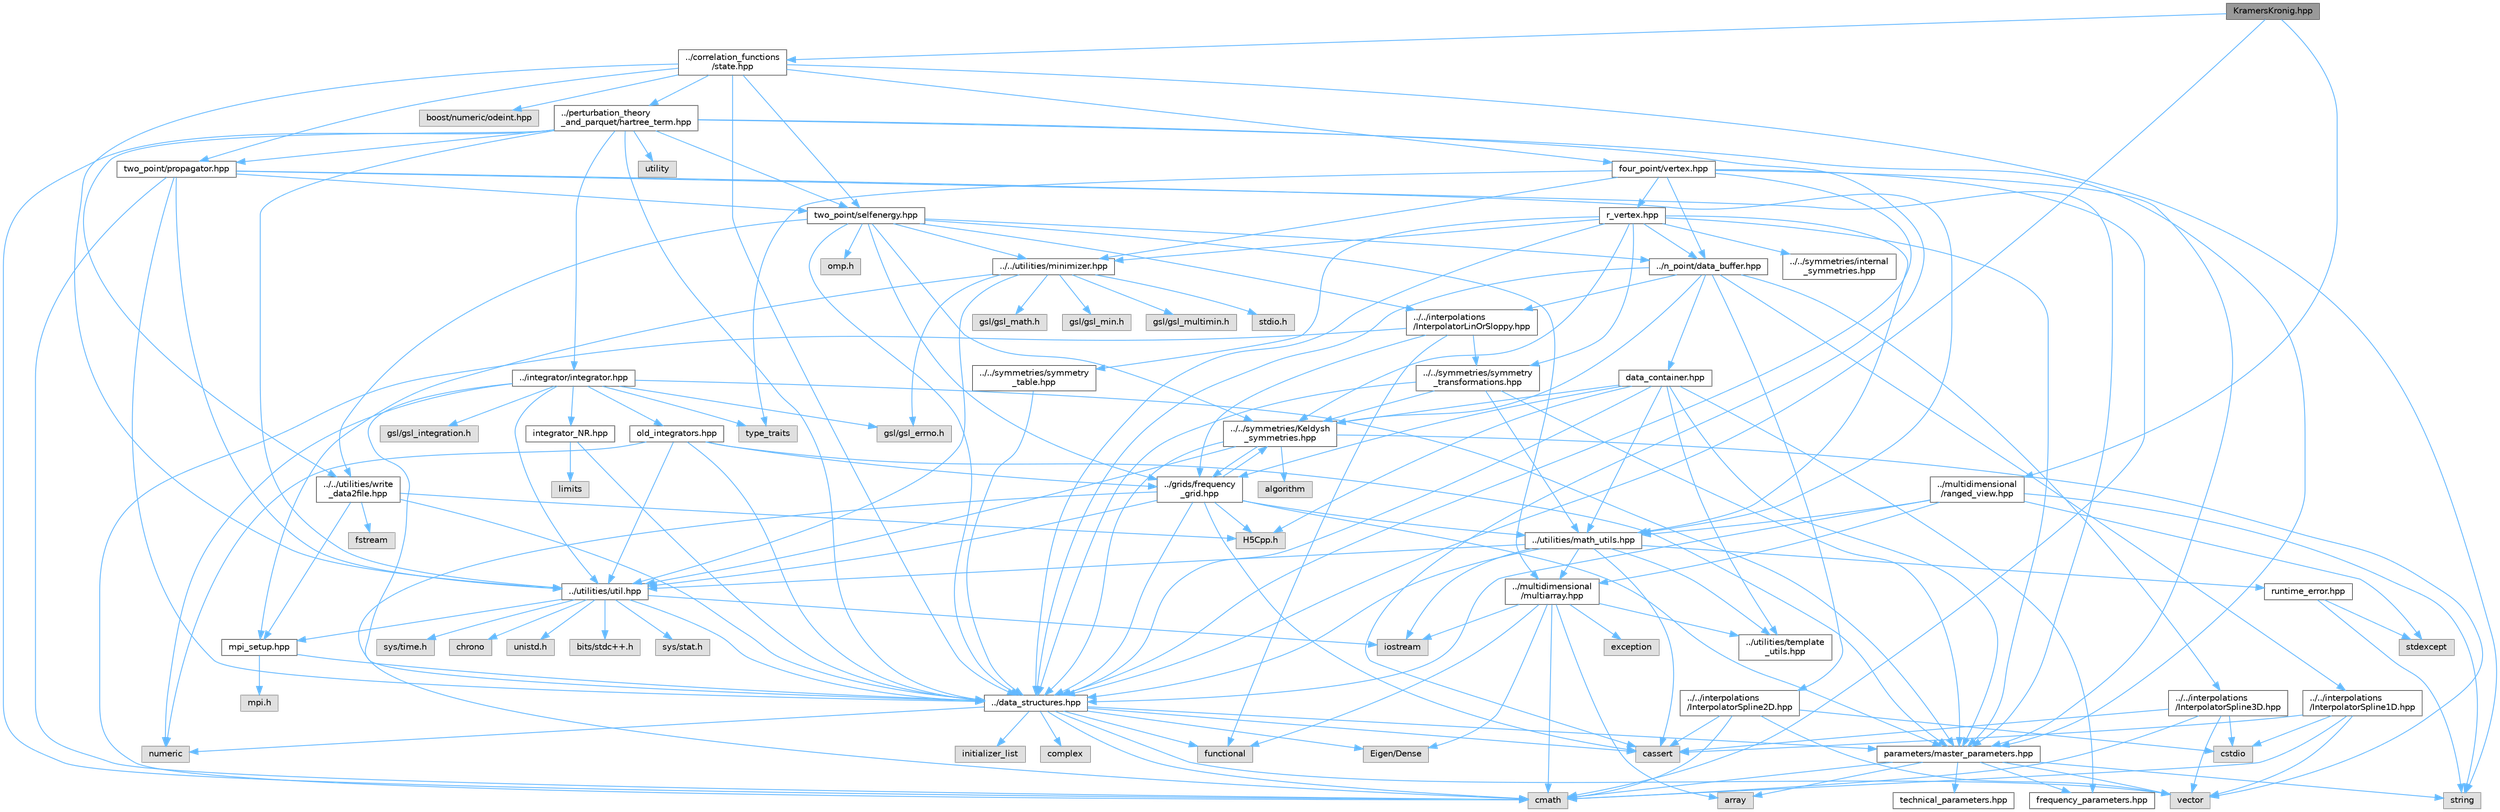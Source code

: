 digraph "KramersKronig.hpp"
{
 // INTERACTIVE_SVG=YES
 // LATEX_PDF_SIZE
  bgcolor="transparent";
  edge [fontname=Helvetica,fontsize=10,labelfontname=Helvetica,labelfontsize=10];
  node [fontname=Helvetica,fontsize=10,shape=box,height=0.2,width=0.4];
  Node1 [id="Node000001",label="KramersKronig.hpp",height=0.2,width=0.4,color="gray40", fillcolor="grey60", style="filled", fontcolor="black",tooltip=" "];
  Node1 -> Node2 [id="edge1_Node000001_Node000002",color="steelblue1",style="solid",tooltip=" "];
  Node2 [id="Node000002",label="../data_structures.hpp",height=0.2,width=0.4,color="grey40", fillcolor="white", style="filled",URL="$d7/d59/data__structures_8hpp.html",tooltip=" "];
  Node2 -> Node3 [id="edge2_Node000002_Node000003",color="steelblue1",style="solid",tooltip=" "];
  Node3 [id="Node000003",label="complex",height=0.2,width=0.4,color="grey60", fillcolor="#E0E0E0", style="filled",tooltip=" "];
  Node2 -> Node4 [id="edge3_Node000002_Node000004",color="steelblue1",style="solid",tooltip=" "];
  Node4 [id="Node000004",label="cmath",height=0.2,width=0.4,color="grey60", fillcolor="#E0E0E0", style="filled",tooltip=" "];
  Node2 -> Node5 [id="edge4_Node000002_Node000005",color="steelblue1",style="solid",tooltip=" "];
  Node5 [id="Node000005",label="vector",height=0.2,width=0.4,color="grey60", fillcolor="#E0E0E0", style="filled",tooltip=" "];
  Node2 -> Node6 [id="edge5_Node000002_Node000006",color="steelblue1",style="solid",tooltip=" "];
  Node6 [id="Node000006",label="initializer_list",height=0.2,width=0.4,color="grey60", fillcolor="#E0E0E0", style="filled",tooltip=" "];
  Node2 -> Node7 [id="edge6_Node000002_Node000007",color="steelblue1",style="solid",tooltip=" "];
  Node7 [id="Node000007",label="functional",height=0.2,width=0.4,color="grey60", fillcolor="#E0E0E0", style="filled",tooltip=" "];
  Node2 -> Node8 [id="edge7_Node000002_Node000008",color="steelblue1",style="solid",tooltip=" "];
  Node8 [id="Node000008",label="cassert",height=0.2,width=0.4,color="grey60", fillcolor="#E0E0E0", style="filled",tooltip=" "];
  Node2 -> Node9 [id="edge8_Node000002_Node000009",color="steelblue1",style="solid",tooltip=" "];
  Node9 [id="Node000009",label="numeric",height=0.2,width=0.4,color="grey60", fillcolor="#E0E0E0", style="filled",tooltip=" "];
  Node2 -> Node10 [id="edge9_Node000002_Node000010",color="steelblue1",style="solid",tooltip=" "];
  Node10 [id="Node000010",label="parameters/master_parameters.hpp",height=0.2,width=0.4,color="grey40", fillcolor="white", style="filled",URL="$d1/df8/master__parameters_8hpp.html",tooltip=" "];
  Node10 -> Node4 [id="edge10_Node000010_Node000004",color="steelblue1",style="solid",tooltip=" "];
  Node10 -> Node5 [id="edge11_Node000010_Node000005",color="steelblue1",style="solid",tooltip=" "];
  Node10 -> Node11 [id="edge12_Node000010_Node000011",color="steelblue1",style="solid",tooltip=" "];
  Node11 [id="Node000011",label="string",height=0.2,width=0.4,color="grey60", fillcolor="#E0E0E0", style="filled",tooltip=" "];
  Node10 -> Node12 [id="edge13_Node000010_Node000012",color="steelblue1",style="solid",tooltip=" "];
  Node12 [id="Node000012",label="array",height=0.2,width=0.4,color="grey60", fillcolor="#E0E0E0", style="filled",tooltip=" "];
  Node10 -> Node13 [id="edge14_Node000010_Node000013",color="steelblue1",style="solid",tooltip=" "];
  Node13 [id="Node000013",label="frequency_parameters.hpp",height=0.2,width=0.4,color="grey40", fillcolor="white", style="filled",URL="$d3/d3c/frequency__parameters_8hpp.html",tooltip=" "];
  Node10 -> Node14 [id="edge15_Node000010_Node000014",color="steelblue1",style="solid",tooltip=" "];
  Node14 [id="Node000014",label="technical_parameters.hpp",height=0.2,width=0.4,color="grey40", fillcolor="white", style="filled",URL="$d9/d3a/technical__parameters_8hpp.html",tooltip=" "];
  Node2 -> Node15 [id="edge16_Node000002_Node000015",color="steelblue1",style="solid",tooltip=" "];
  Node15 [id="Node000015",label="Eigen/Dense",height=0.2,width=0.4,color="grey60", fillcolor="#E0E0E0", style="filled",tooltip=" "];
  Node1 -> Node16 [id="edge17_Node000001_Node000016",color="steelblue1",style="solid",tooltip=" "];
  Node16 [id="Node000016",label="../correlation_functions\l/state.hpp",height=0.2,width=0.4,color="grey40", fillcolor="white", style="filled",URL="$da/d3b/state_8hpp.html",tooltip=" "];
  Node16 -> Node2 [id="edge18_Node000016_Node000002",color="steelblue1",style="solid",tooltip=" "];
  Node16 -> Node17 [id="edge19_Node000016_Node000017",color="steelblue1",style="solid",tooltip=" "];
  Node17 [id="Node000017",label="four_point/vertex.hpp",height=0.2,width=0.4,color="grey40", fillcolor="white", style="filled",URL="$d1/d2d/vertex_8hpp.html",tooltip=" "];
  Node17 -> Node4 [id="edge20_Node000017_Node000004",color="steelblue1",style="solid",tooltip=" "];
  Node17 -> Node18 [id="edge21_Node000017_Node000018",color="steelblue1",style="solid",tooltip=" "];
  Node18 [id="Node000018",label="type_traits",height=0.2,width=0.4,color="grey60", fillcolor="#E0E0E0", style="filled",tooltip=" "];
  Node17 -> Node2 [id="edge22_Node000017_Node000002",color="steelblue1",style="solid",tooltip=" "];
  Node17 -> Node10 [id="edge23_Node000017_Node000010",color="steelblue1",style="solid",tooltip=" "];
  Node17 -> Node19 [id="edge24_Node000017_Node000019",color="steelblue1",style="solid",tooltip=" "];
  Node19 [id="Node000019",label="r_vertex.hpp",height=0.2,width=0.4,color="grey40", fillcolor="white", style="filled",URL="$d3/d22/r__vertex_8hpp.html",tooltip=" "];
  Node19 -> Node2 [id="edge25_Node000019_Node000002",color="steelblue1",style="solid",tooltip=" "];
  Node19 -> Node10 [id="edge26_Node000019_Node000010",color="steelblue1",style="solid",tooltip=" "];
  Node19 -> Node20 [id="edge27_Node000019_Node000020",color="steelblue1",style="solid",tooltip=" "];
  Node20 [id="Node000020",label="../../symmetries/Keldysh\l_symmetries.hpp",height=0.2,width=0.4,color="grey40", fillcolor="white", style="filled",URL="$d2/d1a/Keldysh__symmetries_8hpp.html",tooltip=" "];
  Node20 -> Node5 [id="edge28_Node000020_Node000005",color="steelblue1",style="solid",tooltip=" "];
  Node20 -> Node21 [id="edge29_Node000020_Node000021",color="steelblue1",style="solid",tooltip=" "];
  Node21 [id="Node000021",label="algorithm",height=0.2,width=0.4,color="grey60", fillcolor="#E0E0E0", style="filled",tooltip=" "];
  Node20 -> Node2 [id="edge30_Node000020_Node000002",color="steelblue1",style="solid",tooltip=" "];
  Node20 -> Node22 [id="edge31_Node000020_Node000022",color="steelblue1",style="solid",tooltip=" "];
  Node22 [id="Node000022",label="../utilities/util.hpp",height=0.2,width=0.4,color="grey40", fillcolor="white", style="filled",URL="$d0/d3f/util_8hpp.html",tooltip=" "];
  Node22 -> Node23 [id="edge32_Node000022_Node000023",color="steelblue1",style="solid",tooltip=" "];
  Node23 [id="Node000023",label="sys/time.h",height=0.2,width=0.4,color="grey60", fillcolor="#E0E0E0", style="filled",tooltip=" "];
  Node22 -> Node24 [id="edge33_Node000022_Node000024",color="steelblue1",style="solid",tooltip=" "];
  Node24 [id="Node000024",label="chrono",height=0.2,width=0.4,color="grey60", fillcolor="#E0E0E0", style="filled",tooltip=" "];
  Node22 -> Node25 [id="edge34_Node000022_Node000025",color="steelblue1",style="solid",tooltip=" "];
  Node25 [id="Node000025",label="unistd.h",height=0.2,width=0.4,color="grey60", fillcolor="#E0E0E0", style="filled",tooltip=" "];
  Node22 -> Node26 [id="edge35_Node000022_Node000026",color="steelblue1",style="solid",tooltip=" "];
  Node26 [id="Node000026",label="iostream",height=0.2,width=0.4,color="grey60", fillcolor="#E0E0E0", style="filled",tooltip=" "];
  Node22 -> Node27 [id="edge36_Node000022_Node000027",color="steelblue1",style="solid",tooltip=" "];
  Node27 [id="Node000027",label="bits/stdc++.h",height=0.2,width=0.4,color="grey60", fillcolor="#E0E0E0", style="filled",tooltip=" "];
  Node22 -> Node28 [id="edge37_Node000022_Node000028",color="steelblue1",style="solid",tooltip=" "];
  Node28 [id="Node000028",label="sys/stat.h",height=0.2,width=0.4,color="grey60", fillcolor="#E0E0E0", style="filled",tooltip=" "];
  Node22 -> Node2 [id="edge38_Node000022_Node000002",color="steelblue1",style="solid",tooltip=" "];
  Node22 -> Node29 [id="edge39_Node000022_Node000029",color="steelblue1",style="solid",tooltip=" "];
  Node29 [id="Node000029",label="mpi_setup.hpp",height=0.2,width=0.4,color="grey40", fillcolor="white", style="filled",URL="$db/de0/mpi__setup_8hpp.html",tooltip=" "];
  Node29 -> Node2 [id="edge40_Node000029_Node000002",color="steelblue1",style="solid",tooltip=" "];
  Node29 -> Node30 [id="edge41_Node000029_Node000030",color="steelblue1",style="solid",tooltip=" "];
  Node30 [id="Node000030",label="mpi.h",height=0.2,width=0.4,color="grey60", fillcolor="#E0E0E0", style="filled",tooltip=" "];
  Node20 -> Node31 [id="edge42_Node000020_Node000031",color="steelblue1",style="solid",tooltip=" "];
  Node31 [id="Node000031",label="../grids/frequency\l_grid.hpp",height=0.2,width=0.4,color="grey40", fillcolor="white", style="filled",URL="$d5/d39/frequency__grid_8hpp.html",tooltip=" "];
  Node31 -> Node4 [id="edge43_Node000031_Node000004",color="steelblue1",style="solid",tooltip=" "];
  Node31 -> Node2 [id="edge44_Node000031_Node000002",color="steelblue1",style="solid",tooltip=" "];
  Node31 -> Node22 [id="edge45_Node000031_Node000022",color="steelblue1",style="solid",tooltip=" "];
  Node31 -> Node10 [id="edge46_Node000031_Node000010",color="steelblue1",style="solid",tooltip=" "];
  Node31 -> Node32 [id="edge47_Node000031_Node000032",color="steelblue1",style="solid",tooltip=" "];
  Node32 [id="Node000032",label="../utilities/math_utils.hpp",height=0.2,width=0.4,color="grey40", fillcolor="white", style="filled",URL="$de/dbb/math__utils_8hpp.html",tooltip=" "];
  Node32 -> Node2 [id="edge48_Node000032_Node000002",color="steelblue1",style="solid",tooltip=" "];
  Node32 -> Node33 [id="edge49_Node000032_Node000033",color="steelblue1",style="solid",tooltip=" "];
  Node33 [id="Node000033",label="../multidimensional\l/multiarray.hpp",height=0.2,width=0.4,color="grey40", fillcolor="white", style="filled",URL="$df/da4/multiarray_8hpp.html",tooltip=" "];
  Node33 -> Node12 [id="edge50_Node000033_Node000012",color="steelblue1",style="solid",tooltip=" "];
  Node33 -> Node4 [id="edge51_Node000033_Node000004",color="steelblue1",style="solid",tooltip=" "];
  Node33 -> Node34 [id="edge52_Node000033_Node000034",color="steelblue1",style="solid",tooltip=" "];
  Node34 [id="Node000034",label="exception",height=0.2,width=0.4,color="grey60", fillcolor="#E0E0E0", style="filled",tooltip=" "];
  Node33 -> Node7 [id="edge53_Node000033_Node000007",color="steelblue1",style="solid",tooltip=" "];
  Node33 -> Node26 [id="edge54_Node000033_Node000026",color="steelblue1",style="solid",tooltip=" "];
  Node33 -> Node15 [id="edge55_Node000033_Node000015",color="steelblue1",style="solid",tooltip=" "];
  Node33 -> Node35 [id="edge56_Node000033_Node000035",color="steelblue1",style="solid",tooltip=" "];
  Node35 [id="Node000035",label="../utilities/template\l_utils.hpp",height=0.2,width=0.4,color="grey40", fillcolor="white", style="filled",URL="$dd/de3/template__utils_8hpp.html",tooltip=" "];
  Node32 -> Node35 [id="edge57_Node000032_Node000035",color="steelblue1",style="solid",tooltip=" "];
  Node32 -> Node36 [id="edge58_Node000032_Node000036",color="steelblue1",style="solid",tooltip=" "];
  Node36 [id="Node000036",label="runtime_error.hpp",height=0.2,width=0.4,color="grey40", fillcolor="white", style="filled",URL="$d1/d64/runtime__error_8hpp.html",tooltip=" "];
  Node36 -> Node37 [id="edge59_Node000036_Node000037",color="steelblue1",style="solid",tooltip=" "];
  Node37 [id="Node000037",label="stdexcept",height=0.2,width=0.4,color="grey60", fillcolor="#E0E0E0", style="filled",tooltip=" "];
  Node36 -> Node11 [id="edge60_Node000036_Node000011",color="steelblue1",style="solid",tooltip=" "];
  Node32 -> Node22 [id="edge61_Node000032_Node000022",color="steelblue1",style="solid",tooltip=" "];
  Node32 -> Node26 [id="edge62_Node000032_Node000026",color="steelblue1",style="solid",tooltip=" "];
  Node32 -> Node8 [id="edge63_Node000032_Node000008",color="steelblue1",style="solid",tooltip=" "];
  Node31 -> Node20 [id="edge64_Node000031_Node000020",color="steelblue1",style="solid",tooltip=" "];
  Node31 -> Node8 [id="edge65_Node000031_Node000008",color="steelblue1",style="solid",tooltip=" "];
  Node31 -> Node38 [id="edge66_Node000031_Node000038",color="steelblue1",style="solid",tooltip=" "];
  Node38 [id="Node000038",label="H5Cpp.h",height=0.2,width=0.4,color="grey60", fillcolor="#E0E0E0", style="filled",tooltip=" "];
  Node19 -> Node39 [id="edge67_Node000019_Node000039",color="steelblue1",style="solid",tooltip=" "];
  Node39 [id="Node000039",label="../../symmetries/internal\l_symmetries.hpp",height=0.2,width=0.4,color="grey40", fillcolor="white", style="filled",URL="$d1/dfd/internal__symmetries_8hpp.html",tooltip=" "];
  Node19 -> Node40 [id="edge68_Node000019_Node000040",color="steelblue1",style="solid",tooltip=" "];
  Node40 [id="Node000040",label="../../symmetries/symmetry\l_transformations.hpp",height=0.2,width=0.4,color="grey40", fillcolor="white", style="filled",URL="$db/d7d/symmetry__transformations_8hpp.html",tooltip=" "];
  Node40 -> Node10 [id="edge69_Node000040_Node000010",color="steelblue1",style="solid",tooltip=" "];
  Node40 -> Node32 [id="edge70_Node000040_Node000032",color="steelblue1",style="solid",tooltip=" "];
  Node40 -> Node20 [id="edge71_Node000040_Node000020",color="steelblue1",style="solid",tooltip=" "];
  Node40 -> Node2 [id="edge72_Node000040_Node000002",color="steelblue1",style="solid",tooltip=" "];
  Node19 -> Node41 [id="edge73_Node000019_Node000041",color="steelblue1",style="solid",tooltip=" "];
  Node41 [id="Node000041",label="../../symmetries/symmetry\l_table.hpp",height=0.2,width=0.4,color="grey40", fillcolor="white", style="filled",URL="$d3/d77/symmetry__table_8hpp.html",tooltip=" "];
  Node41 -> Node2 [id="edge74_Node000041_Node000002",color="steelblue1",style="solid",tooltip=" "];
  Node19 -> Node32 [id="edge75_Node000019_Node000032",color="steelblue1",style="solid",tooltip=" "];
  Node19 -> Node42 [id="edge76_Node000019_Node000042",color="steelblue1",style="solid",tooltip=" "];
  Node42 [id="Node000042",label="../../utilities/minimizer.hpp",height=0.2,width=0.4,color="grey40", fillcolor="white", style="filled",URL="$d4/d21/minimizer_8hpp.html",tooltip=" "];
  Node42 -> Node43 [id="edge77_Node000042_Node000043",color="steelblue1",style="solid",tooltip=" "];
  Node43 [id="Node000043",label="stdio.h",height=0.2,width=0.4,color="grey60", fillcolor="#E0E0E0", style="filled",tooltip=" "];
  Node42 -> Node44 [id="edge78_Node000042_Node000044",color="steelblue1",style="solid",tooltip=" "];
  Node44 [id="Node000044",label="gsl/gsl_errno.h",height=0.2,width=0.4,color="grey60", fillcolor="#E0E0E0", style="filled",tooltip=" "];
  Node42 -> Node45 [id="edge79_Node000042_Node000045",color="steelblue1",style="solid",tooltip=" "];
  Node45 [id="Node000045",label="gsl/gsl_math.h",height=0.2,width=0.4,color="grey60", fillcolor="#E0E0E0", style="filled",tooltip=" "];
  Node42 -> Node46 [id="edge80_Node000042_Node000046",color="steelblue1",style="solid",tooltip=" "];
  Node46 [id="Node000046",label="gsl/gsl_min.h",height=0.2,width=0.4,color="grey60", fillcolor="#E0E0E0", style="filled",tooltip=" "];
  Node42 -> Node47 [id="edge81_Node000042_Node000047",color="steelblue1",style="solid",tooltip=" "];
  Node47 [id="Node000047",label="gsl/gsl_multimin.h",height=0.2,width=0.4,color="grey60", fillcolor="#E0E0E0", style="filled",tooltip=" "];
  Node42 -> Node29 [id="edge82_Node000042_Node000029",color="steelblue1",style="solid",tooltip=" "];
  Node42 -> Node22 [id="edge83_Node000042_Node000022",color="steelblue1",style="solid",tooltip=" "];
  Node19 -> Node48 [id="edge84_Node000019_Node000048",color="steelblue1",style="solid",tooltip=" "];
  Node48 [id="Node000048",label="../n_point/data_buffer.hpp",height=0.2,width=0.4,color="grey40", fillcolor="white", style="filled",URL="$dc/d80/data__buffer_8hpp.html",tooltip=" "];
  Node48 -> Node2 [id="edge85_Node000048_Node000002",color="steelblue1",style="solid",tooltip=" "];
  Node48 -> Node20 [id="edge86_Node000048_Node000020",color="steelblue1",style="solid",tooltip=" "];
  Node48 -> Node49 [id="edge87_Node000048_Node000049",color="steelblue1",style="solid",tooltip=" "];
  Node49 [id="Node000049",label="data_container.hpp",height=0.2,width=0.4,color="grey40", fillcolor="white", style="filled",URL="$da/dbc/data__container_8hpp.html",tooltip=" "];
  Node49 -> Node35 [id="edge88_Node000049_Node000035",color="steelblue1",style="solid",tooltip=" "];
  Node49 -> Node32 [id="edge89_Node000049_Node000032",color="steelblue1",style="solid",tooltip=" "];
  Node49 -> Node20 [id="edge90_Node000049_Node000020",color="steelblue1",style="solid",tooltip=" "];
  Node49 -> Node2 [id="edge91_Node000049_Node000002",color="steelblue1",style="solid",tooltip=" "];
  Node49 -> Node10 [id="edge92_Node000049_Node000010",color="steelblue1",style="solid",tooltip=" "];
  Node49 -> Node13 [id="edge93_Node000049_Node000013",color="steelblue1",style="solid",tooltip=" "];
  Node49 -> Node31 [id="edge94_Node000049_Node000031",color="steelblue1",style="solid",tooltip=" "];
  Node49 -> Node38 [id="edge95_Node000049_Node000038",color="steelblue1",style="solid",tooltip=" "];
  Node48 -> Node50 [id="edge96_Node000048_Node000050",color="steelblue1",style="solid",tooltip=" "];
  Node50 [id="Node000050",label="../../interpolations\l/InterpolatorLinOrSloppy.hpp",height=0.2,width=0.4,color="grey40", fillcolor="white", style="filled",URL="$d3/d17/InterpolatorLinOrSloppy_8hpp.html",tooltip=" "];
  Node50 -> Node4 [id="edge97_Node000050_Node000004",color="steelblue1",style="solid",tooltip=" "];
  Node50 -> Node7 [id="edge98_Node000050_Node000007",color="steelblue1",style="solid",tooltip=" "];
  Node50 -> Node31 [id="edge99_Node000050_Node000031",color="steelblue1",style="solid",tooltip=" "];
  Node50 -> Node40 [id="edge100_Node000050_Node000040",color="steelblue1",style="solid",tooltip=" "];
  Node48 -> Node51 [id="edge101_Node000048_Node000051",color="steelblue1",style="solid",tooltip=" "];
  Node51 [id="Node000051",label="../../interpolations\l/InterpolatorSpline1D.hpp",height=0.2,width=0.4,color="grey40", fillcolor="white", style="filled",URL="$d1/d52/InterpolatorSpline1D_8hpp.html",tooltip=" "];
  Node51 -> Node52 [id="edge102_Node000051_Node000052",color="steelblue1",style="solid",tooltip=" "];
  Node52 [id="Node000052",label="cstdio",height=0.2,width=0.4,color="grey60", fillcolor="#E0E0E0", style="filled",tooltip=" "];
  Node51 -> Node8 [id="edge103_Node000051_Node000008",color="steelblue1",style="solid",tooltip=" "];
  Node51 -> Node4 [id="edge104_Node000051_Node000004",color="steelblue1",style="solid",tooltip=" "];
  Node51 -> Node5 [id="edge105_Node000051_Node000005",color="steelblue1",style="solid",tooltip=" "];
  Node48 -> Node53 [id="edge106_Node000048_Node000053",color="steelblue1",style="solid",tooltip=" "];
  Node53 [id="Node000053",label="../../interpolations\l/InterpolatorSpline2D.hpp",height=0.2,width=0.4,color="grey40", fillcolor="white", style="filled",URL="$d6/d91/InterpolatorSpline2D_8hpp.html",tooltip=" "];
  Node53 -> Node52 [id="edge107_Node000053_Node000052",color="steelblue1",style="solid",tooltip=" "];
  Node53 -> Node8 [id="edge108_Node000053_Node000008",color="steelblue1",style="solid",tooltip=" "];
  Node53 -> Node4 [id="edge109_Node000053_Node000004",color="steelblue1",style="solid",tooltip=" "];
  Node53 -> Node5 [id="edge110_Node000053_Node000005",color="steelblue1",style="solid",tooltip=" "];
  Node48 -> Node54 [id="edge111_Node000048_Node000054",color="steelblue1",style="solid",tooltip=" "];
  Node54 [id="Node000054",label="../../interpolations\l/InterpolatorSpline3D.hpp",height=0.2,width=0.4,color="grey40", fillcolor="white", style="filled",URL="$dd/dcc/InterpolatorSpline3D_8hpp.html",tooltip=" "];
  Node54 -> Node52 [id="edge112_Node000054_Node000052",color="steelblue1",style="solid",tooltip=" "];
  Node54 -> Node8 [id="edge113_Node000054_Node000008",color="steelblue1",style="solid",tooltip=" "];
  Node54 -> Node4 [id="edge114_Node000054_Node000004",color="steelblue1",style="solid",tooltip=" "];
  Node54 -> Node5 [id="edge115_Node000054_Node000005",color="steelblue1",style="solid",tooltip=" "];
  Node17 -> Node42 [id="edge116_Node000017_Node000042",color="steelblue1",style="solid",tooltip=" "];
  Node17 -> Node48 [id="edge117_Node000017_Node000048",color="steelblue1",style="solid",tooltip=" "];
  Node16 -> Node55 [id="edge118_Node000016_Node000055",color="steelblue1",style="solid",tooltip=" "];
  Node55 [id="Node000055",label="two_point/selfenergy.hpp",height=0.2,width=0.4,color="grey40", fillcolor="white", style="filled",URL="$d6/d2d/selfenergy_8hpp.html",tooltip=" "];
  Node55 -> Node2 [id="edge119_Node000055_Node000002",color="steelblue1",style="solid",tooltip=" "];
  Node55 -> Node33 [id="edge120_Node000055_Node000033",color="steelblue1",style="solid",tooltip=" "];
  Node55 -> Node48 [id="edge121_Node000055_Node000048",color="steelblue1",style="solid",tooltip=" "];
  Node55 -> Node31 [id="edge122_Node000055_Node000031",color="steelblue1",style="solid",tooltip=" "];
  Node55 -> Node42 [id="edge123_Node000055_Node000042",color="steelblue1",style="solid",tooltip=" "];
  Node55 -> Node56 [id="edge124_Node000055_Node000056",color="steelblue1",style="solid",tooltip=" "];
  Node56 [id="Node000056",label="omp.h",height=0.2,width=0.4,color="grey60", fillcolor="#E0E0E0", style="filled",tooltip=" "];
  Node55 -> Node20 [id="edge125_Node000055_Node000020",color="steelblue1",style="solid",tooltip=" "];
  Node55 -> Node57 [id="edge126_Node000055_Node000057",color="steelblue1",style="solid",tooltip=" "];
  Node57 [id="Node000057",label="../../utilities/write\l_data2file.hpp",height=0.2,width=0.4,color="grey40", fillcolor="white", style="filled",URL="$d8/d74/write__data2file_8hpp.html",tooltip=" "];
  Node57 -> Node2 [id="edge127_Node000057_Node000002",color="steelblue1",style="solid",tooltip=" "];
  Node57 -> Node29 [id="edge128_Node000057_Node000029",color="steelblue1",style="solid",tooltip=" "];
  Node57 -> Node58 [id="edge129_Node000057_Node000058",color="steelblue1",style="solid",tooltip=" "];
  Node58 [id="Node000058",label="fstream",height=0.2,width=0.4,color="grey60", fillcolor="#E0E0E0", style="filled",tooltip=" "];
  Node57 -> Node38 [id="edge130_Node000057_Node000038",color="steelblue1",style="solid",tooltip=" "];
  Node55 -> Node50 [id="edge131_Node000055_Node000050",color="steelblue1",style="solid",tooltip=" "];
  Node16 -> Node59 [id="edge132_Node000016_Node000059",color="steelblue1",style="solid",tooltip=" "];
  Node59 [id="Node000059",label="two_point/propagator.hpp",height=0.2,width=0.4,color="grey40", fillcolor="white", style="filled",URL="$d5/df7/propagator_8hpp.html",tooltip=" "];
  Node59 -> Node4 [id="edge133_Node000059_Node000004",color="steelblue1",style="solid",tooltip=" "];
  Node59 -> Node2 [id="edge134_Node000059_Node000002",color="steelblue1",style="solid",tooltip=" "];
  Node59 -> Node32 [id="edge135_Node000059_Node000032",color="steelblue1",style="solid",tooltip=" "];
  Node59 -> Node55 [id="edge136_Node000059_Node000055",color="steelblue1",style="solid",tooltip=" "];
  Node59 -> Node10 [id="edge137_Node000059_Node000010",color="steelblue1",style="solid",tooltip=" "];
  Node59 -> Node22 [id="edge138_Node000059_Node000022",color="steelblue1",style="solid",tooltip=" "];
  Node16 -> Node60 [id="edge139_Node000016_Node000060",color="steelblue1",style="solid",tooltip=" "];
  Node60 [id="Node000060",label="../perturbation_theory\l_and_parquet/hartree_term.hpp",height=0.2,width=0.4,color="grey40", fillcolor="white", style="filled",URL="$d1/db3/hartree__term_8hpp.html",tooltip=" "];
  Node60 -> Node10 [id="edge140_Node000060_Node000010",color="steelblue1",style="solid",tooltip=" "];
  Node60 -> Node2 [id="edge141_Node000060_Node000002",color="steelblue1",style="solid",tooltip=" "];
  Node60 -> Node55 [id="edge142_Node000060_Node000055",color="steelblue1",style="solid",tooltip=" "];
  Node60 -> Node59 [id="edge143_Node000060_Node000059",color="steelblue1",style="solid",tooltip=" "];
  Node60 -> Node61 [id="edge144_Node000060_Node000061",color="steelblue1",style="solid",tooltip=" "];
  Node61 [id="Node000061",label="../integrator/integrator.hpp",height=0.2,width=0.4,color="grey40", fillcolor="white", style="filled",URL="$dd/d1f/integrator_8hpp.html",tooltip=" "];
  Node61 -> Node9 [id="edge145_Node000061_Node000009",color="steelblue1",style="solid",tooltip=" "];
  Node61 -> Node18 [id="edge146_Node000061_Node000018",color="steelblue1",style="solid",tooltip=" "];
  Node61 -> Node2 [id="edge147_Node000061_Node000002",color="steelblue1",style="solid",tooltip=" "];
  Node61 -> Node10 [id="edge148_Node000061_Node000010",color="steelblue1",style="solid",tooltip=" "];
  Node61 -> Node62 [id="edge149_Node000061_Node000062",color="steelblue1",style="solid",tooltip=" "];
  Node62 [id="Node000062",label="gsl/gsl_integration.h",height=0.2,width=0.4,color="grey60", fillcolor="#E0E0E0", style="filled",tooltip=" "];
  Node61 -> Node44 [id="edge150_Node000061_Node000044",color="steelblue1",style="solid",tooltip=" "];
  Node61 -> Node63 [id="edge151_Node000061_Node000063",color="steelblue1",style="solid",tooltip=" "];
  Node63 [id="Node000063",label="old_integrators.hpp",height=0.2,width=0.4,color="grey40", fillcolor="white", style="filled",URL="$d7/d65/old__integrators_8hpp.html",tooltip=" "];
  Node63 -> Node9 [id="edge152_Node000063_Node000009",color="steelblue1",style="solid",tooltip=" "];
  Node63 -> Node2 [id="edge153_Node000063_Node000002",color="steelblue1",style="solid",tooltip=" "];
  Node63 -> Node10 [id="edge154_Node000063_Node000010",color="steelblue1",style="solid",tooltip=" "];
  Node63 -> Node22 [id="edge155_Node000063_Node000022",color="steelblue1",style="solid",tooltip=" "];
  Node63 -> Node31 [id="edge156_Node000063_Node000031",color="steelblue1",style="solid",tooltip=" "];
  Node61 -> Node64 [id="edge157_Node000061_Node000064",color="steelblue1",style="solid",tooltip=" "];
  Node64 [id="Node000064",label="integrator_NR.hpp",height=0.2,width=0.4,color="grey40", fillcolor="white", style="filled",URL="$da/db4/integrator__NR_8hpp.html",tooltip=" "];
  Node64 -> Node65 [id="edge158_Node000064_Node000065",color="steelblue1",style="solid",tooltip=" "];
  Node65 [id="Node000065",label="limits",height=0.2,width=0.4,color="grey60", fillcolor="#E0E0E0", style="filled",tooltip=" "];
  Node64 -> Node2 [id="edge159_Node000064_Node000002",color="steelblue1",style="solid",tooltip=" "];
  Node61 -> Node22 [id="edge160_Node000061_Node000022",color="steelblue1",style="solid",tooltip=" "];
  Node60 -> Node57 [id="edge161_Node000060_Node000057",color="steelblue1",style="solid",tooltip=" "];
  Node60 -> Node22 [id="edge162_Node000060_Node000022",color="steelblue1",style="solid",tooltip=" "];
  Node60 -> Node8 [id="edge163_Node000060_Node000008",color="steelblue1",style="solid",tooltip=" "];
  Node60 -> Node4 [id="edge164_Node000060_Node000004",color="steelblue1",style="solid",tooltip=" "];
  Node60 -> Node66 [id="edge165_Node000060_Node000066",color="steelblue1",style="solid",tooltip=" "];
  Node66 [id="Node000066",label="utility",height=0.2,width=0.4,color="grey60", fillcolor="#E0E0E0", style="filled",tooltip=" "];
  Node16 -> Node22 [id="edge166_Node000016_Node000022",color="steelblue1",style="solid",tooltip=" "];
  Node16 -> Node67 [id="edge167_Node000016_Node000067",color="steelblue1",style="solid",tooltip=" "];
  Node67 [id="Node000067",label="boost/numeric/odeint.hpp",height=0.2,width=0.4,color="grey60", fillcolor="#E0E0E0", style="filled",tooltip=" "];
  Node16 -> Node11 [id="edge168_Node000016_Node000011",color="steelblue1",style="solid",tooltip=" "];
  Node1 -> Node68 [id="edge169_Node000001_Node000068",color="steelblue1",style="solid",tooltip=" "];
  Node68 [id="Node000068",label="../multidimensional\l/ranged_view.hpp",height=0.2,width=0.4,color="grey40", fillcolor="white", style="filled",URL="$dd/df3/ranged__view_8hpp.html",tooltip=" "];
  Node68 -> Node37 [id="edge170_Node000068_Node000037",color="steelblue1",style="solid",tooltip=" "];
  Node68 -> Node11 [id="edge171_Node000068_Node000011",color="steelblue1",style="solid",tooltip=" "];
  Node68 -> Node32 [id="edge172_Node000068_Node000032",color="steelblue1",style="solid",tooltip=" "];
  Node68 -> Node2 [id="edge173_Node000068_Node000002",color="steelblue1",style="solid",tooltip=" "];
  Node68 -> Node33 [id="edge174_Node000068_Node000033",color="steelblue1",style="solid",tooltip=" "];
}
